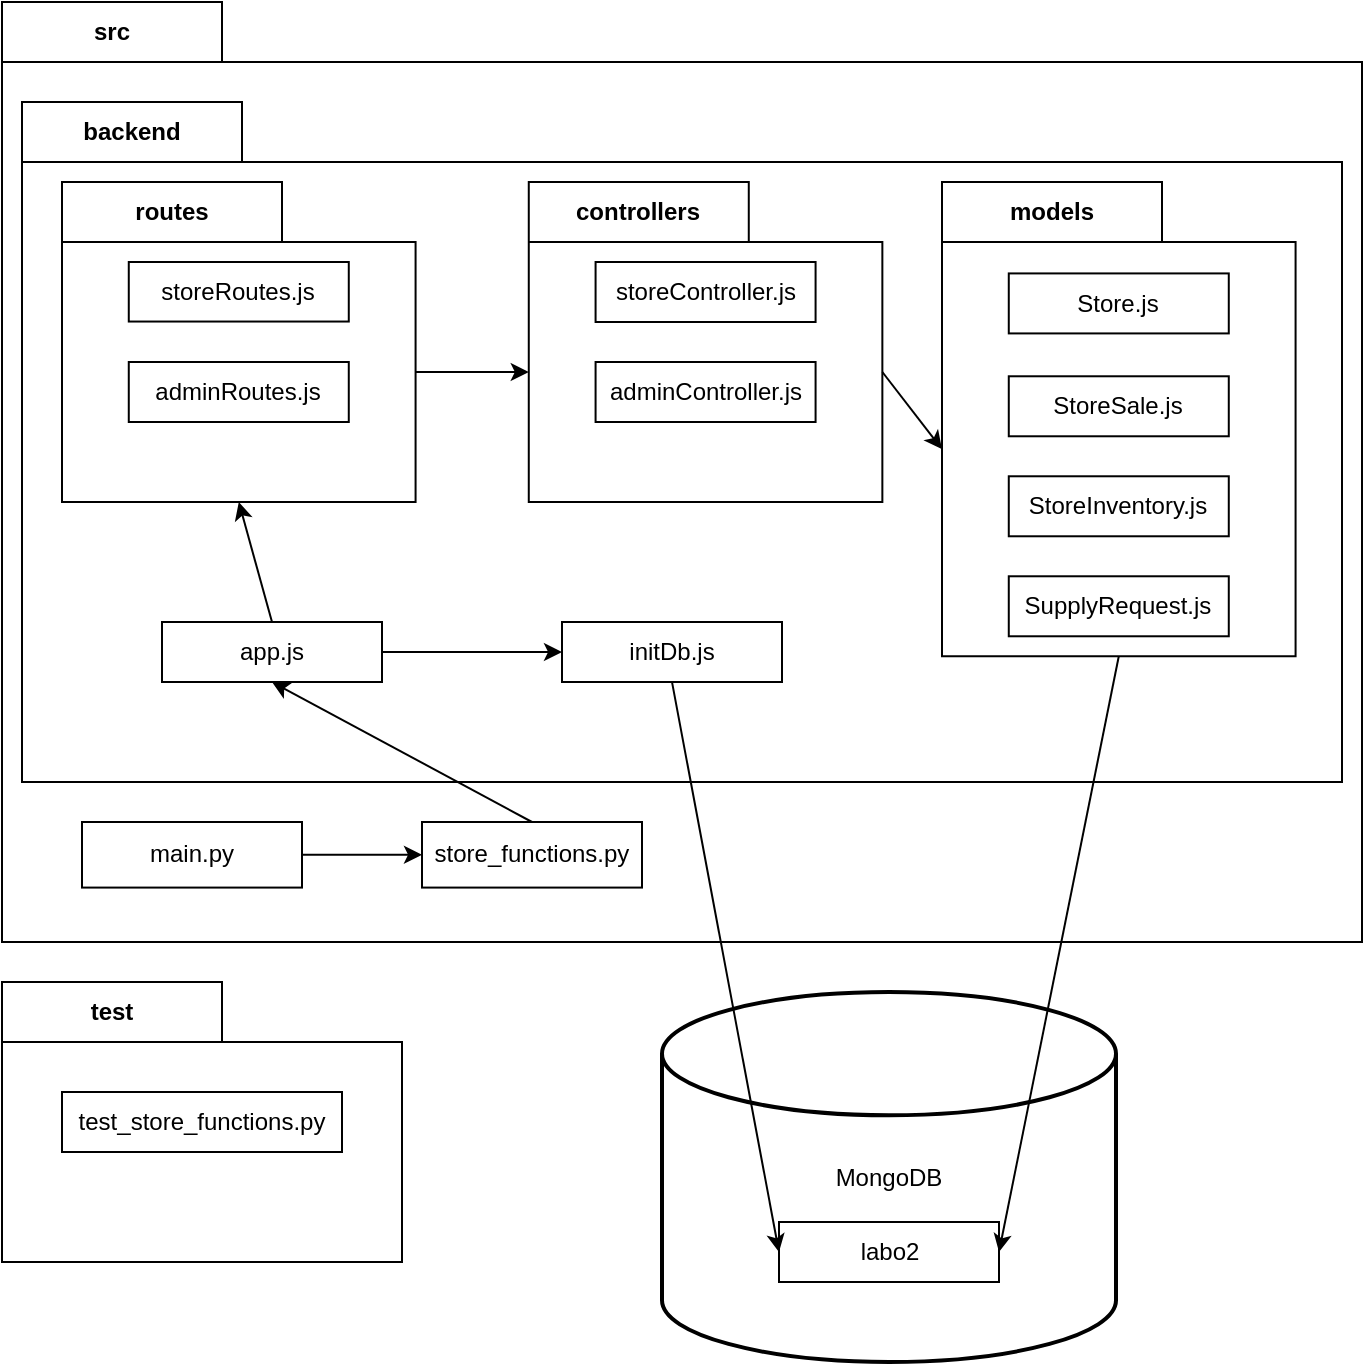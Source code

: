 <mxfile version="27.1.3">
  <diagram name="Page-1" id="jsR8ZWDM8m9bZ2pkxOQI">
    <mxGraphModel dx="1665" dy="757" grid="1" gridSize="10" guides="1" tooltips="1" connect="1" arrows="1" fold="1" page="1" pageScale="1" pageWidth="850" pageHeight="1100" math="0" shadow="0">
      <root>
        <mxCell id="0" />
        <mxCell id="1" parent="0" />
        <mxCell id="qvupkEEIyL3yOIonO_8t-2" value="src" style="shape=folder;fontStyle=1;tabWidth=110;tabHeight=30;tabPosition=left;html=1;boundedLbl=1;labelInHeader=1;container=1;collapsible=0;whiteSpace=wrap;" parent="1" vertex="1">
          <mxGeometry x="80" y="110" width="680" height="470" as="geometry" />
        </mxCell>
        <mxCell id="qvupkEEIyL3yOIonO_8t-3" value="" style="html=1;strokeColor=none;resizeWidth=1;resizeHeight=1;fillColor=none;part=1;connectable=0;allowArrows=0;deletable=0;whiteSpace=wrap;" parent="qvupkEEIyL3yOIonO_8t-2" vertex="1">
          <mxGeometry width="680" height="329" relative="1" as="geometry">
            <mxPoint y="30" as="offset" />
          </mxGeometry>
        </mxCell>
        <mxCell id="qvupkEEIyL3yOIonO_8t-6" value="backend" style="shape=folder;fontStyle=1;tabWidth=110;tabHeight=30;tabPosition=left;html=1;boundedLbl=1;labelInHeader=1;container=1;collapsible=0;whiteSpace=wrap;" parent="qvupkEEIyL3yOIonO_8t-2" vertex="1">
          <mxGeometry x="10" y="50" width="660" height="340" as="geometry" />
        </mxCell>
        <mxCell id="qvupkEEIyL3yOIonO_8t-7" value="" style="html=1;strokeColor=none;resizeWidth=1;resizeHeight=1;fillColor=none;part=1;connectable=0;allowArrows=0;deletable=0;whiteSpace=wrap;" parent="qvupkEEIyL3yOIonO_8t-6" vertex="1">
          <mxGeometry width="660" height="238" relative="1" as="geometry">
            <mxPoint y="30" as="offset" />
          </mxGeometry>
        </mxCell>
        <mxCell id="qvupkEEIyL3yOIonO_8t-10" value="routes" style="shape=folder;fontStyle=1;tabWidth=110;tabHeight=30;tabPosition=left;html=1;boundedLbl=1;labelInHeader=1;container=1;collapsible=0;whiteSpace=wrap;" parent="qvupkEEIyL3yOIonO_8t-6" vertex="1">
          <mxGeometry x="20" y="40" width="176.79" height="160" as="geometry" />
        </mxCell>
        <mxCell id="qvupkEEIyL3yOIonO_8t-11" value="" style="html=1;strokeColor=none;resizeWidth=1;resizeHeight=1;fillColor=none;part=1;connectable=0;allowArrows=0;deletable=0;whiteSpace=wrap;" parent="qvupkEEIyL3yOIonO_8t-10" vertex="1">
          <mxGeometry width="176.79" height="112.0" relative="1" as="geometry">
            <mxPoint y="30" as="offset" />
          </mxGeometry>
        </mxCell>
        <mxCell id="qvupkEEIyL3yOIonO_8t-23" value="storeRoutes.js" style="html=1;whiteSpace=wrap;" parent="qvupkEEIyL3yOIonO_8t-10" vertex="1">
          <mxGeometry x="33.39" y="40" width="110" height="29.77" as="geometry" />
        </mxCell>
        <mxCell id="qvupkEEIyL3yOIonO_8t-24" value="adminRoutes.js" style="html=1;whiteSpace=wrap;" parent="qvupkEEIyL3yOIonO_8t-10" vertex="1">
          <mxGeometry x="33.39" y="90" width="110" height="30" as="geometry" />
        </mxCell>
        <mxCell id="qvupkEEIyL3yOIonO_8t-12" value="controllers" style="shape=folder;fontStyle=1;tabWidth=110;tabHeight=30;tabPosition=left;html=1;boundedLbl=1;labelInHeader=1;container=1;collapsible=0;whiteSpace=wrap;" parent="qvupkEEIyL3yOIonO_8t-6" vertex="1">
          <mxGeometry x="253.39" y="40" width="176.79" height="160" as="geometry" />
        </mxCell>
        <mxCell id="qvupkEEIyL3yOIonO_8t-13" value="" style="html=1;strokeColor=none;resizeWidth=1;resizeHeight=1;fillColor=none;part=1;connectable=0;allowArrows=0;deletable=0;whiteSpace=wrap;" parent="qvupkEEIyL3yOIonO_8t-12" vertex="1">
          <mxGeometry width="176.79" height="112.0" relative="1" as="geometry">
            <mxPoint y="30" as="offset" />
          </mxGeometry>
        </mxCell>
        <mxCell id="qvupkEEIyL3yOIonO_8t-25" value="storeController.js" style="html=1;whiteSpace=wrap;" parent="qvupkEEIyL3yOIonO_8t-12" vertex="1">
          <mxGeometry x="33.4" y="40" width="110" height="30" as="geometry" />
        </mxCell>
        <mxCell id="qvupkEEIyL3yOIonO_8t-26" value="adminController.js" style="html=1;whiteSpace=wrap;" parent="qvupkEEIyL3yOIonO_8t-12" vertex="1">
          <mxGeometry x="33.4" y="90" width="110" height="30" as="geometry" />
        </mxCell>
        <mxCell id="qvupkEEIyL3yOIonO_8t-27" value="app.js" style="html=1;whiteSpace=wrap;" parent="qvupkEEIyL3yOIonO_8t-6" vertex="1">
          <mxGeometry x="70.0" y="260" width="110" height="30" as="geometry" />
        </mxCell>
        <mxCell id="qvupkEEIyL3yOIonO_8t-28" value="initDb.js" style="html=1;whiteSpace=wrap;" parent="qvupkEEIyL3yOIonO_8t-6" vertex="1">
          <mxGeometry x="270" y="260" width="110" height="30" as="geometry" />
        </mxCell>
        <mxCell id="qvupkEEIyL3yOIonO_8t-33" value="" style="endArrow=classic;html=1;rounded=0;entryX=0;entryY=0.5;entryDx=0;entryDy=0;exitX=1;exitY=0.5;exitDx=0;exitDy=0;" parent="qvupkEEIyL3yOIonO_8t-6" source="qvupkEEIyL3yOIonO_8t-27" target="qvupkEEIyL3yOIonO_8t-28" edge="1">
          <mxGeometry width="50" height="50" relative="1" as="geometry">
            <mxPoint x="250" y="500" as="sourcePoint" />
            <mxPoint x="300" y="450" as="targetPoint" />
          </mxGeometry>
        </mxCell>
        <mxCell id="qvupkEEIyL3yOIonO_8t-34" value="" style="endArrow=classic;html=1;rounded=0;entryX=0;entryY=0;entryDx=0;entryDy=95;entryPerimeter=0;exitX=0;exitY=0;exitDx=176.79;exitDy=95;exitPerimeter=0;" parent="qvupkEEIyL3yOIonO_8t-6" source="qvupkEEIyL3yOIonO_8t-10" target="qvupkEEIyL3yOIonO_8t-12" edge="1">
          <mxGeometry width="50" height="50" relative="1" as="geometry">
            <mxPoint x="250" y="500" as="sourcePoint" />
            <mxPoint x="300" y="450" as="targetPoint" />
          </mxGeometry>
        </mxCell>
        <mxCell id="qvupkEEIyL3yOIonO_8t-35" value="" style="endArrow=classic;html=1;rounded=0;entryX=0.5;entryY=1;entryDx=0;entryDy=0;entryPerimeter=0;exitX=0.5;exitY=0;exitDx=0;exitDy=0;" parent="qvupkEEIyL3yOIonO_8t-6" source="qvupkEEIyL3yOIonO_8t-27" target="qvupkEEIyL3yOIonO_8t-10" edge="1">
          <mxGeometry width="50" height="50" relative="1" as="geometry">
            <mxPoint x="240" y="280" as="sourcePoint" />
            <mxPoint x="290" y="230" as="targetPoint" />
          </mxGeometry>
        </mxCell>
        <mxCell id="qvupkEEIyL3yOIonO_8t-8" value="models" style="shape=folder;fontStyle=1;tabWidth=110;tabHeight=30;tabPosition=left;html=1;boundedLbl=1;labelInHeader=1;container=1;collapsible=0;whiteSpace=wrap;" parent="qvupkEEIyL3yOIonO_8t-6" vertex="1">
          <mxGeometry x="460" y="40" width="176.79" height="237.14" as="geometry" />
        </mxCell>
        <mxCell id="qvupkEEIyL3yOIonO_8t-9" value="" style="html=1;strokeColor=none;resizeWidth=1;resizeHeight=1;fillColor=none;part=1;connectable=0;allowArrows=0;deletable=0;whiteSpace=wrap;" parent="qvupkEEIyL3yOIonO_8t-8" vertex="1">
          <mxGeometry width="176.79" height="165.998" relative="1" as="geometry">
            <mxPoint y="30" as="offset" />
          </mxGeometry>
        </mxCell>
        <mxCell id="qvupkEEIyL3yOIonO_8t-19" value="Store.js" style="html=1;whiteSpace=wrap;" parent="qvupkEEIyL3yOIonO_8t-8" vertex="1">
          <mxGeometry x="33.39" y="45.71" width="110" height="30" as="geometry" />
        </mxCell>
        <mxCell id="qvupkEEIyL3yOIonO_8t-20" value="StoreSale.js&lt;span style=&quot;color: rgba(0, 0, 0, 0); font-family: monospace; font-size: 0px; text-align: start; text-wrap-mode: nowrap;&quot;&gt;%3CmxGraphModel%3E%3Croot%3E%3CmxCell%20id%3D%220%22%2F%3E%3CmxCell%20id%3D%221%22%20parent%3D%220%22%2F%3E%3CmxCell%20id%3D%222%22%20value%3D%22Packaged%20element1%22%20style%3D%22html%3D1%3BwhiteSpace%3Dwrap%3B%22%20vertex%3D%221%22%20parent%3D%221%22%3E%3CmxGeometry%20x%3D%22590%22%20y%3D%2270%22%20width%3D%22110%22%20height%3D%2230%22%20as%3D%22geometry%22%2F%3E%3C%2FmxCell%3E%3C%2Froot%3E%3C%2FmxGraphModel%3E&lt;/span&gt;" style="html=1;whiteSpace=wrap;" parent="qvupkEEIyL3yOIonO_8t-8" vertex="1">
          <mxGeometry x="33.39" y="97.14" width="110" height="30" as="geometry" />
        </mxCell>
        <mxCell id="qvupkEEIyL3yOIonO_8t-21" value="StoreInventory.js" style="html=1;whiteSpace=wrap;" parent="qvupkEEIyL3yOIonO_8t-8" vertex="1">
          <mxGeometry x="33.39" y="147.14" width="110" height="30" as="geometry" />
        </mxCell>
        <mxCell id="qvupkEEIyL3yOIonO_8t-22" value="SupplyRequest.js" style="html=1;whiteSpace=wrap;" parent="qvupkEEIyL3yOIonO_8t-8" vertex="1">
          <mxGeometry x="33.39" y="197.14" width="110" height="30" as="geometry" />
        </mxCell>
        <mxCell id="qvupkEEIyL3yOIonO_8t-36" value="" style="endArrow=classic;html=1;rounded=0;entryX=0;entryY=0;entryDx=0;entryDy=133.57;entryPerimeter=0;exitX=0;exitY=0;exitDx=176.79;exitDy=95;exitPerimeter=0;" parent="qvupkEEIyL3yOIonO_8t-6" source="qvupkEEIyL3yOIonO_8t-12" target="qvupkEEIyL3yOIonO_8t-8" edge="1">
          <mxGeometry width="50" height="50" relative="1" as="geometry">
            <mxPoint x="400" y="250" as="sourcePoint" />
            <mxPoint x="450" y="200" as="targetPoint" />
          </mxGeometry>
        </mxCell>
        <mxCell id="qvupkEEIyL3yOIonO_8t-17" value="main.py" style="html=1;whiteSpace=wrap;" parent="qvupkEEIyL3yOIonO_8t-2" vertex="1">
          <mxGeometry x="40" y="409.999" width="110" height="32.791" as="geometry" />
        </mxCell>
        <mxCell id="qvupkEEIyL3yOIonO_8t-32" value="" style="endArrow=classic;html=1;rounded=0;entryX=0;entryY=0.5;entryDx=0;entryDy=0;exitX=1;exitY=0.5;exitDx=0;exitDy=0;" parent="qvupkEEIyL3yOIonO_8t-2" source="qvupkEEIyL3yOIonO_8t-17" target="UZMhBCdMizt_VSbncGfD-1" edge="1">
          <mxGeometry width="50" height="50" relative="1" as="geometry">
            <mxPoint x="250" y="550" as="sourcePoint" />
            <mxPoint x="300" y="500" as="targetPoint" />
          </mxGeometry>
        </mxCell>
        <mxCell id="UZMhBCdMizt_VSbncGfD-1" value="store_functions.py" style="html=1;whiteSpace=wrap;" parent="qvupkEEIyL3yOIonO_8t-2" vertex="1">
          <mxGeometry x="210" y="410" width="110" height="32.791" as="geometry" />
        </mxCell>
        <mxCell id="UZMhBCdMizt_VSbncGfD-2" value="" style="endArrow=classic;html=1;rounded=0;entryX=0.5;entryY=1;entryDx=0;entryDy=0;exitX=0.5;exitY=0;exitDx=0;exitDy=0;" parent="qvupkEEIyL3yOIonO_8t-2" source="UZMhBCdMizt_VSbncGfD-1" target="qvupkEEIyL3yOIonO_8t-27" edge="1">
          <mxGeometry width="50" height="50" relative="1" as="geometry">
            <mxPoint x="250" y="580" as="sourcePoint" />
            <mxPoint x="300" y="530" as="targetPoint" />
          </mxGeometry>
        </mxCell>
        <mxCell id="qvupkEEIyL3yOIonO_8t-4" value="test" style="shape=folder;fontStyle=1;tabWidth=110;tabHeight=30;tabPosition=left;html=1;boundedLbl=1;labelInHeader=1;container=1;collapsible=0;whiteSpace=wrap;" parent="1" vertex="1">
          <mxGeometry x="80" y="600" width="200" height="140" as="geometry" />
        </mxCell>
        <mxCell id="qvupkEEIyL3yOIonO_8t-5" value="" style="html=1;strokeColor=none;resizeWidth=1;resizeHeight=1;fillColor=none;part=1;connectable=0;allowArrows=0;deletable=0;whiteSpace=wrap;" parent="qvupkEEIyL3yOIonO_8t-4" vertex="1">
          <mxGeometry width="200" height="98" relative="1" as="geometry">
            <mxPoint y="30" as="offset" />
          </mxGeometry>
        </mxCell>
        <mxCell id="qvupkEEIyL3yOIonO_8t-29" value="test_store_functions.py" style="html=1;whiteSpace=wrap;" parent="qvupkEEIyL3yOIonO_8t-4" vertex="1">
          <mxGeometry x="30" y="55" width="140" height="30" as="geometry" />
        </mxCell>
        <mxCell id="qvupkEEIyL3yOIonO_8t-30" value="MongoDB" style="strokeWidth=2;html=1;shape=mxgraph.flowchart.database;whiteSpace=wrap;" parent="1" vertex="1">
          <mxGeometry x="410" y="605" width="227" height="185" as="geometry" />
        </mxCell>
        <mxCell id="qvupkEEIyL3yOIonO_8t-31" value="labo2" style="html=1;whiteSpace=wrap;" parent="1" vertex="1">
          <mxGeometry x="468.5" y="720" width="110" height="30" as="geometry" />
        </mxCell>
        <mxCell id="qvupkEEIyL3yOIonO_8t-37" value="" style="endArrow=classic;html=1;rounded=0;entryX=0;entryY=0.5;entryDx=0;entryDy=0;exitX=0.5;exitY=1;exitDx=0;exitDy=0;" parent="1" source="qvupkEEIyL3yOIonO_8t-28" target="qvupkEEIyL3yOIonO_8t-31" edge="1">
          <mxGeometry width="50" height="50" relative="1" as="geometry">
            <mxPoint x="330" y="680" as="sourcePoint" />
            <mxPoint x="380" y="630" as="targetPoint" />
          </mxGeometry>
        </mxCell>
        <mxCell id="DGMKZf16jzT3LDyYbQ9W-1" value="" style="endArrow=classic;html=1;rounded=0;entryX=1;entryY=0.5;entryDx=0;entryDy=0;exitX=0.5;exitY=1;exitDx=0;exitDy=0;exitPerimeter=0;" edge="1" parent="1" source="qvupkEEIyL3yOIonO_8t-8" target="qvupkEEIyL3yOIonO_8t-31">
          <mxGeometry width="50" height="50" relative="1" as="geometry">
            <mxPoint x="-140" y="570" as="sourcePoint" />
            <mxPoint x="-90" y="520" as="targetPoint" />
          </mxGeometry>
        </mxCell>
      </root>
    </mxGraphModel>
  </diagram>
</mxfile>
